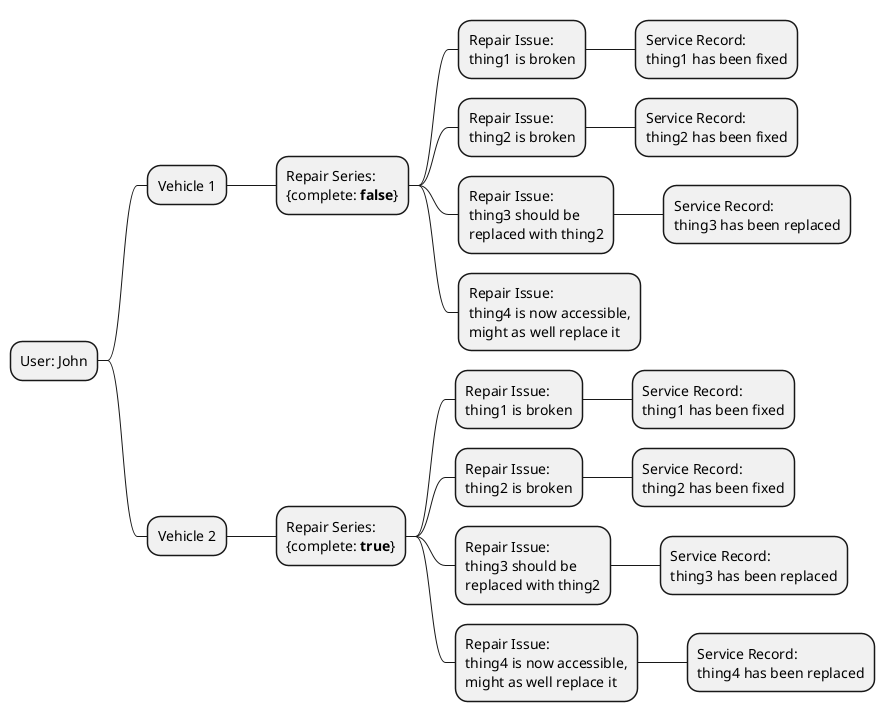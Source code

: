 @startmindmap
* User: John
** Vehicle 1
*** Repair Series:\n{complete: **false**}
**** Repair Issue:\nthing1 is broken
***** Service Record:\nthing1 has been fixed
**** Repair Issue:\nthing2 is broken
***** Service Record:\nthing2 has been fixed
**** Repair Issue:\nthing3 should be \nreplaced with thing2
***** Service Record:\nthing3 has been replaced
**** Repair Issue:\nthing4 is now accessible,\nmight as well replace it
** Vehicle 2
*** Repair Series:\n{complete: **true**}
**** Repair Issue:\nthing1 is broken
***** Service Record:\nthing1 has been fixed
**** Repair Issue:\nthing2 is broken
***** Service Record:\nthing2 has been fixed
**** Repair Issue:\nthing3 should be \nreplaced with thing2
***** Service Record:\nthing3 has been replaced
**** Repair Issue:\nthing4 is now accessible,\nmight as well replace it
***** Service Record:\nthing4 has been replaced







@endmindmap